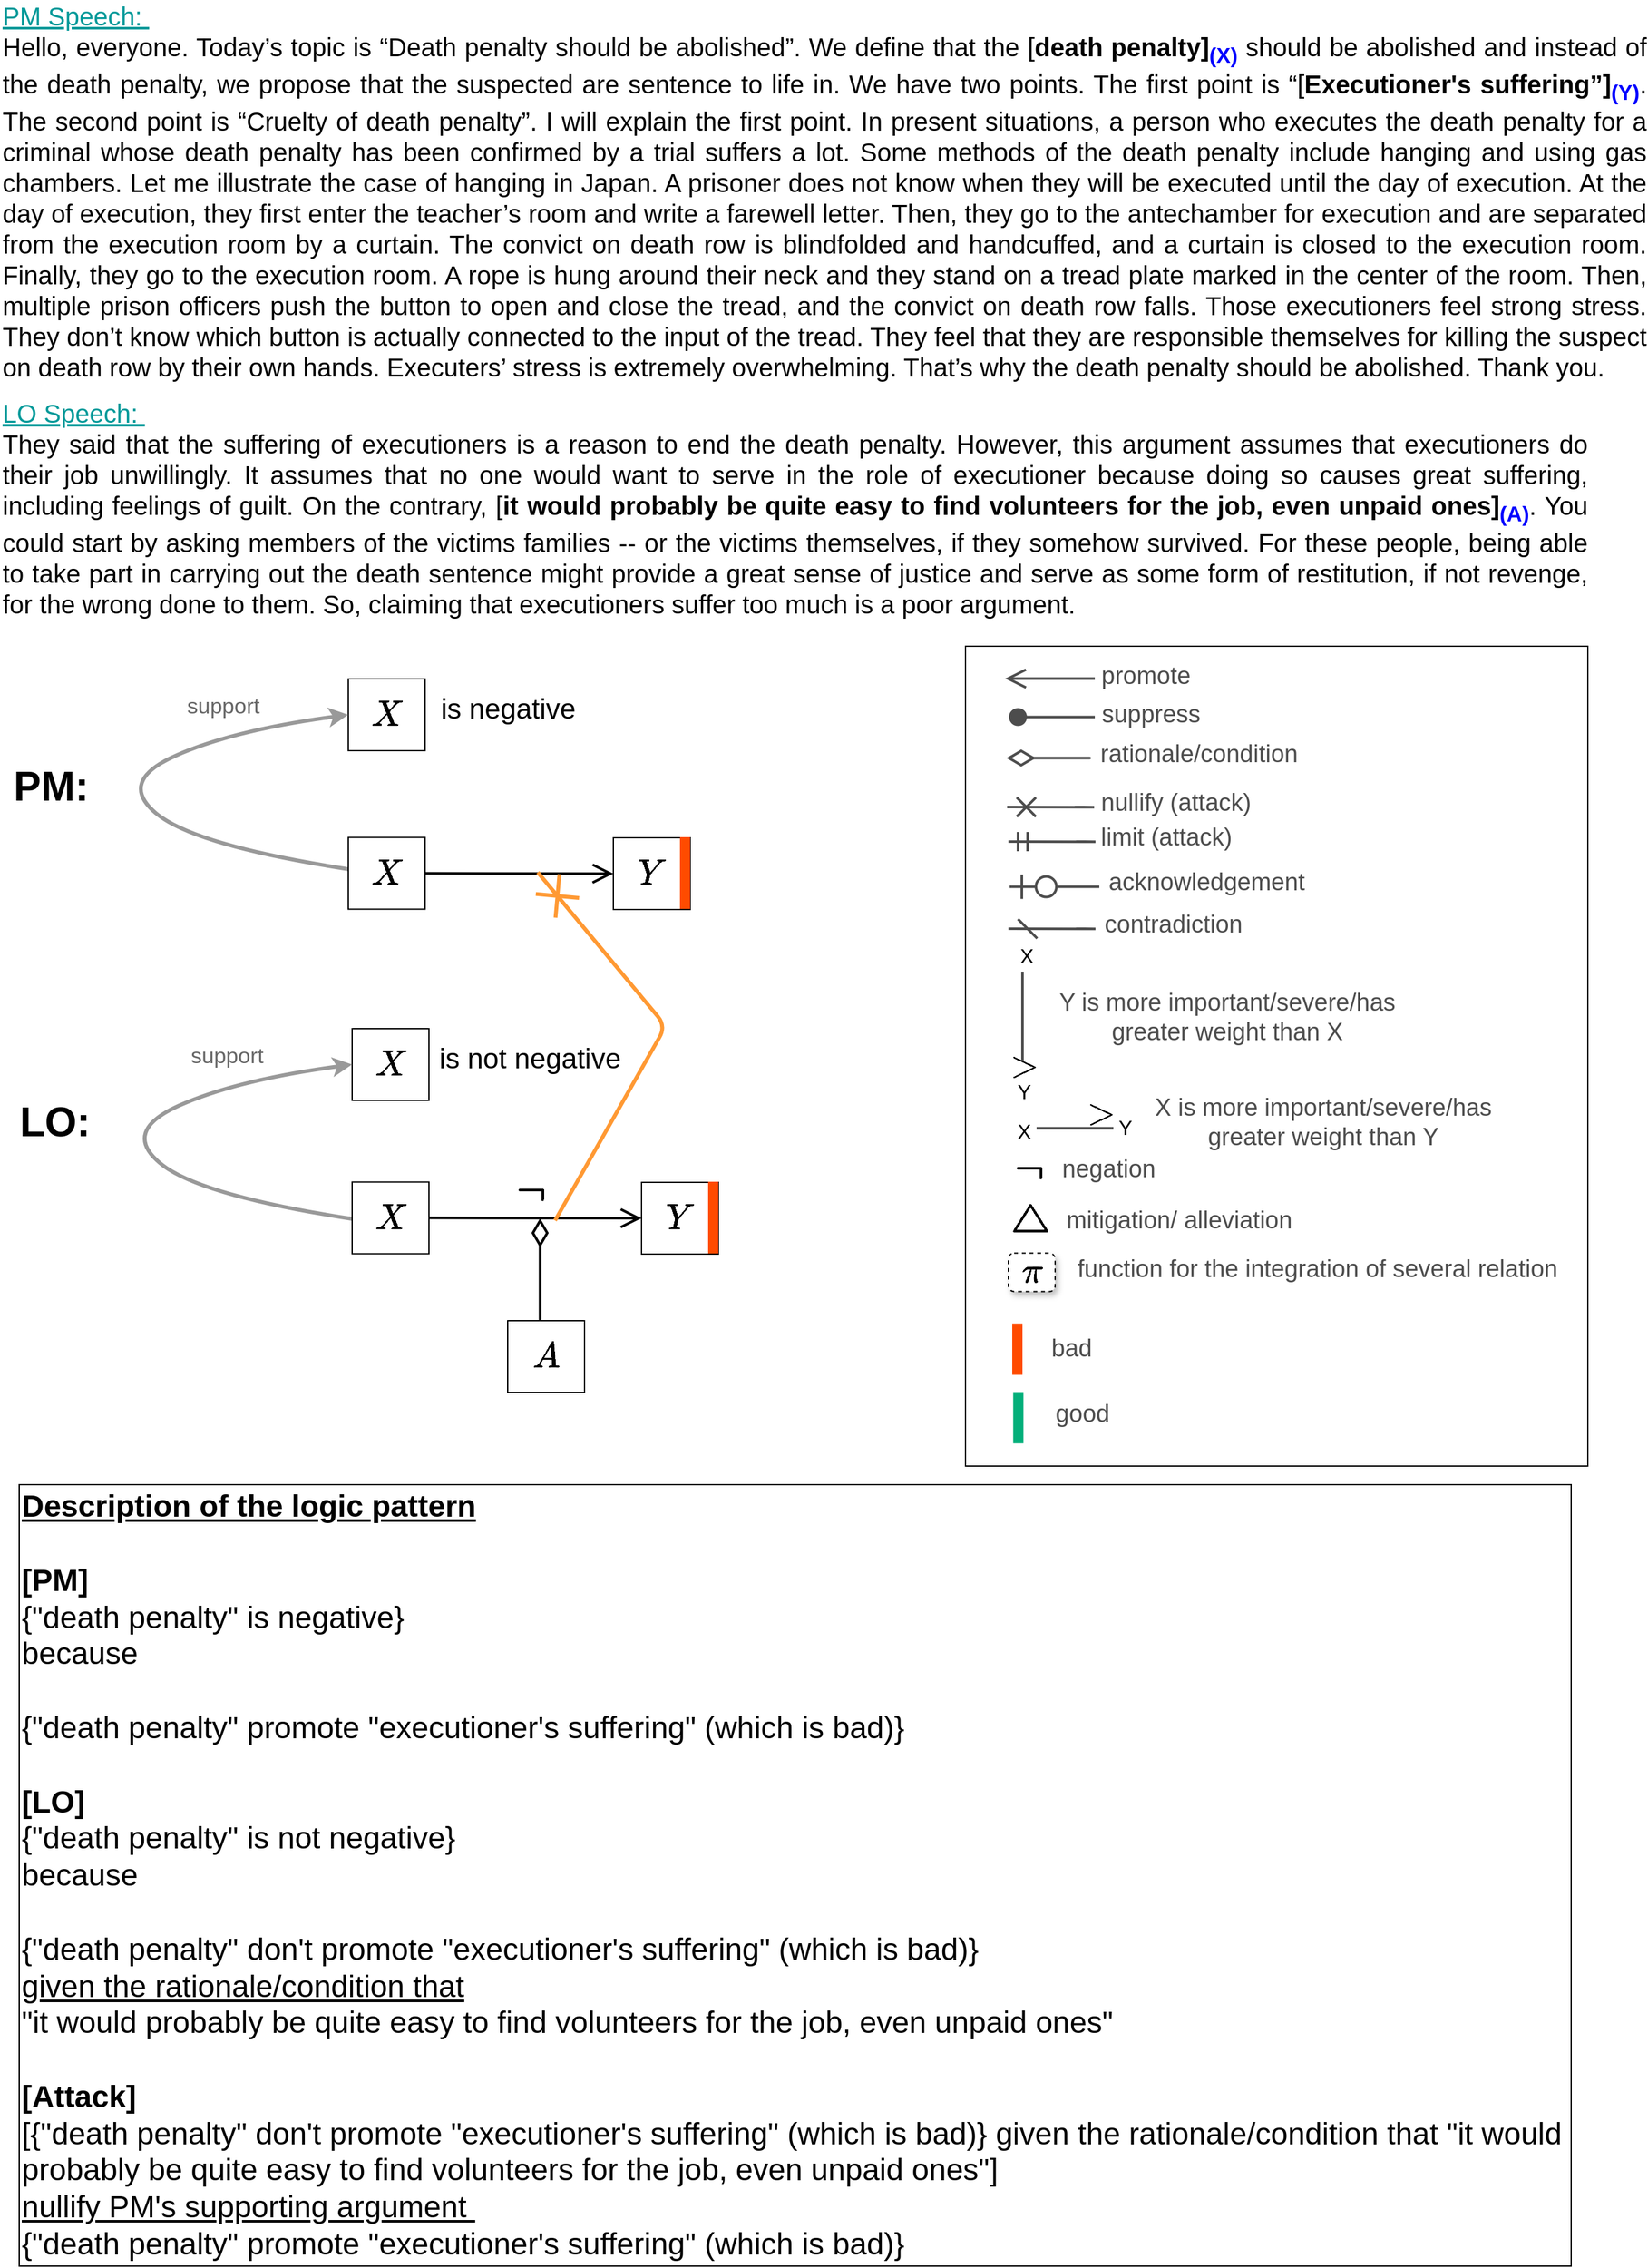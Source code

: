 <mxfile version="16.1.2" type="device"><diagram id="NebdKccpn1Tcwdz-Rh-k" name="Page-1"><mxGraphModel dx="1892" dy="1344" grid="1" gridSize="10" guides="1" tooltips="1" connect="1" arrows="1" fold="1" page="1" pageScale="1" pageWidth="1100" pageHeight="1700" math="1" shadow="0"><root><mxCell id="0"/><mxCell id="1" parent="0"/><mxCell id="UqYzVpXplDqsbALxIXjI-1" value="&lt;div style=&quot;text-align: justify ; font-size: 20px&quot;&gt;&lt;font style=&quot;font-size: 20px&quot; color=&quot;#009999&quot;&gt;&lt;u&gt;PM Speech:&amp;nbsp;&lt;/u&gt;&lt;/font&gt;&lt;/div&gt;&lt;div style=&quot;text-align: justify&quot;&gt;&lt;span style=&quot;font-size: 20px&quot;&gt;Hello, everyone. Today’s topic is “Death penalty should be abolished”. We define that the [&lt;b&gt;death penalty]&lt;sub&gt;&lt;font color=&quot;#0000ff&quot;&gt;(X)&lt;/font&gt;&lt;/sub&gt;&lt;/b&gt;&amp;nbsp;should be abolished and instead of the death penalty, we propose that the suspected are sentence to life in. We have two points. The first point is “[&lt;b&gt;Executioner's suffering”]&lt;sub&gt;&lt;font color=&quot;#0000ff&quot;&gt;(Y)&lt;/font&gt;&lt;/sub&gt;&lt;/b&gt;. The second point is “Cruelty of death penalty”. I will explain the first point. In present situations, a person who executes the death penalty for a criminal whose death penalty has been confirmed by a trial suffers a lot. Some methods of the death penalty include hanging and using gas chambers. Let me illustrate the case of hanging in Japan. A prisoner does not know when they will be executed until the day of execution. At the day of execution, they first enter the teacher’s room and write a farewell letter. Then, they go to the antechamber for execution and are separated from the execution room by a curtain. The convict on death row is blindfolded and handcuffed, and a curtain is closed to the execution room. Finally, they go to the execution room. A rope is hung around their neck and they stand on a tread plate marked in the center of the room. Then, multiple prison officers push the button to open and close the tread, and the convict on death row falls. Those executioners feel strong stress. They don’t know which button is actually connected to the input of the tread. They feel that they are responsible themselves for killing the suspect on death row by their own hands. Executers’ stress is extremely overwhelming. That’s why the death penalty should be abolished. Thank you.&lt;/span&gt;&lt;br&gt;&lt;/div&gt;" style="text;html=1;strokeColor=none;fillColor=none;align=left;verticalAlign=middle;whiteSpace=wrap;rounded=0;" parent="1" vertex="1"><mxGeometry x="550" y="63" width="1286" height="190" as="geometry"/></mxCell><mxCell id="UqYzVpXplDqsbALxIXjI-2" value="&lt;div style=&quot;text-align: justify ; font-size: 20px&quot;&gt;&lt;font style=&quot;font-size: 20px&quot; color=&quot;#009999&quot;&gt;&lt;u&gt;LO Speech:&amp;nbsp;&lt;/u&gt;&lt;/font&gt;&lt;/div&gt;&lt;div style=&quot;text-align: justify&quot;&gt;&lt;span style=&quot;font-size: 20px&quot;&gt;They said that the suffering of executioners is a reason to end the death penalty. However, this argument assumes that executioners do their job unwillingly. It assumes that no one would want to serve in the role of executioner because doing so causes great suffering, including feelings of guilt. On the contrary, [&lt;b&gt;it would probably be quite easy to find volunteers for the job, even unpaid ones]&lt;sub&gt;&lt;font color=&quot;#0000ff&quot;&gt;(A)&lt;/font&gt;&lt;/sub&gt;&lt;/b&gt;. You could start by asking members of the victims families -- or the victims themselves, if they somehow survived. For these people, being able to take part in carrying out the death sentence might provide a great sense of justice and serve as some form of restitution, if not revenge, for the wrong done to them. So, claiming that executioners suffer too much is a poor argument.&lt;/span&gt;&lt;br&gt;&lt;/div&gt;" style="text;html=1;strokeColor=none;fillColor=none;align=left;verticalAlign=middle;whiteSpace=wrap;rounded=0;" parent="1" vertex="1"><mxGeometry x="550" y="336" width="1240" height="140" as="geometry"/></mxCell><mxCell id="UqYzVpXplDqsbALxIXjI-18" value="&lt;font size=&quot;1&quot;&gt;&lt;b style=&quot;font-size: 32px&quot;&gt;PM:&lt;/b&gt;&lt;/font&gt;" style="text;html=1;strokeColor=none;fillColor=none;align=center;verticalAlign=middle;whiteSpace=wrap;rounded=0;" parent="1" vertex="1"><mxGeometry x="550" y="603" width="80" height="40" as="geometry"/></mxCell><mxCell id="UqYzVpXplDqsbALxIXjI-19" value="&lt;font size=&quot;1&quot;&gt;&lt;b style=&quot;font-size: 32px&quot;&gt;LO:&lt;/b&gt;&lt;/font&gt;" style="text;html=1;strokeColor=none;fillColor=none;align=center;verticalAlign=middle;whiteSpace=wrap;rounded=0;" parent="1" vertex="1"><mxGeometry x="553" y="864.75" width="80" height="40" as="geometry"/></mxCell><mxCell id="UqYzVpXplDqsbALxIXjI-66" value="&lt;font style=&quot;font-size: 24px&quot;&gt;$$X$$&lt;/font&gt;" style="whiteSpace=wrap;html=1;align=center;" parent="1" vertex="1"><mxGeometry x="822" y="539" width="60" height="56" as="geometry"/></mxCell><mxCell id="UqYzVpXplDqsbALxIXjI-67" value="&lt;font style=&quot;font-size: 22px&quot;&gt;is negative&lt;/font&gt;" style="text;html=1;strokeColor=none;fillColor=none;align=center;verticalAlign=middle;whiteSpace=wrap;rounded=0;" parent="1" vertex="1"><mxGeometry x="892" y="545.5" width="110" height="35" as="geometry"/></mxCell><mxCell id="UqYzVpXplDqsbALxIXjI-77" value="" style="curved=1;endArrow=classic;html=1;strokeWidth=3;exitX=0;exitY=0.5;exitDx=0;exitDy=0;entryX=0;entryY=0.5;entryDx=0;entryDy=0;strokeColor=#999999;" parent="1" target="UqYzVpXplDqsbALxIXjI-66" edge="1"><mxGeometry width="50" height="50" relative="1" as="geometry"><mxPoint x="822" y="687.5" as="sourcePoint"/><mxPoint x="592" y="639" as="targetPoint"/><Array as="points"><mxPoint x="702" y="669"/><mxPoint x="642" y="619"/><mxPoint x="732" y="579"/></Array></mxGeometry></mxCell><mxCell id="UqYzVpXplDqsbALxIXjI-78" value="&lt;font style=&quot;font-size: 17px&quot; color=&quot;#666666&quot;&gt;support&lt;/font&gt;" style="text;html=1;fillColor=none;align=center;verticalAlign=middle;whiteSpace=wrap;rounded=0;rotation=0;" parent="1" vertex="1"><mxGeometry x="692" y="545.5" width="65" height="30" as="geometry"/></mxCell><mxCell id="UqYzVpXplDqsbALxIXjI-79" value="&lt;font style=&quot;font-size: 24px&quot;&gt;$$X$$&lt;/font&gt;" style="whiteSpace=wrap;html=1;align=center;" parent="1" vertex="1"><mxGeometry x="825" y="812" width="60" height="56" as="geometry"/></mxCell><mxCell id="UqYzVpXplDqsbALxIXjI-80" value="&lt;font style=&quot;font-size: 22px&quot;&gt;is not negative&lt;/font&gt;" style="text;html=1;strokeColor=none;fillColor=none;align=center;verticalAlign=middle;whiteSpace=wrap;rounded=0;" parent="1" vertex="1"><mxGeometry x="890" y="818.5" width="148" height="35" as="geometry"/></mxCell><mxCell id="UqYzVpXplDqsbALxIXjI-85" value="" style="curved=1;endArrow=classic;html=1;strokeWidth=3;exitX=0;exitY=0.5;exitDx=0;exitDy=0;entryX=0;entryY=0.5;entryDx=0;entryDy=0;strokeColor=#999999;" parent="1" target="UqYzVpXplDqsbALxIXjI-79" edge="1"><mxGeometry width="50" height="50" relative="1" as="geometry"><mxPoint x="825" y="960.5" as="sourcePoint"/><mxPoint x="595" y="912" as="targetPoint"/><Array as="points"><mxPoint x="705" y="942"/><mxPoint x="645" y="892"/><mxPoint x="735" y="852"/></Array></mxGeometry></mxCell><mxCell id="UqYzVpXplDqsbALxIXjI-86" value="&lt;font style=&quot;font-size: 17px&quot; color=&quot;#666666&quot;&gt;support&lt;/font&gt;" style="text;html=1;fillColor=none;align=center;verticalAlign=middle;whiteSpace=wrap;rounded=0;rotation=0;" parent="1" vertex="1"><mxGeometry x="695" y="818.5" width="65" height="30" as="geometry"/></mxCell><mxCell id="NtoSjqE89IBoUMMxEz2x-3" value="&lt;span style=&quot;font-size: 24px&quot;&gt;$$X$$&lt;/span&gt;" style="whiteSpace=wrap;html=1;align=center;" parent="1" vertex="1"><mxGeometry x="822" y="662.75" width="60" height="56" as="geometry"/></mxCell><mxCell id="NtoSjqE89IBoUMMxEz2x-4" value="&lt;font style=&quot;font-size: 24px&quot;&gt;$$Y$$&lt;/font&gt;" style="whiteSpace=wrap;html=1;align=center;" parent="1" vertex="1"><mxGeometry x="1029" y="663" width="60" height="56" as="geometry"/></mxCell><mxCell id="NtoSjqE89IBoUMMxEz2x-5" value="" style="whiteSpace=wrap;html=1;fontColor=#666666;fillColor=#FF4B00;strokeColor=none;" parent="1" vertex="1"><mxGeometry x="1081" y="662.5" width="8" height="56" as="geometry"/></mxCell><mxCell id="NtoSjqE89IBoUMMxEz2x-6" value="" style="endArrow=open;html=1;fontColor=#666666;endSize=12;entryX=0;entryY=0.5;entryDx=0;entryDy=0;endFill=0;strokeWidth=2;exitX=1;exitY=0.5;exitDx=0;exitDy=0;" parent="1" source="NtoSjqE89IBoUMMxEz2x-3" target="NtoSjqE89IBoUMMxEz2x-4" edge="1"><mxGeometry width="50" height="50" relative="1" as="geometry"><mxPoint x="928" y="690.41" as="sourcePoint"/><mxPoint x="1020.0" y="690.41" as="targetPoint"/></mxGeometry></mxCell><mxCell id="NtoSjqE89IBoUMMxEz2x-7" value="&lt;span style=&quot;font-size: 24px&quot;&gt;$$X$$&lt;/span&gt;" style="whiteSpace=wrap;html=1;align=center;" parent="1" vertex="1"><mxGeometry x="825" y="931.75" width="60" height="56" as="geometry"/></mxCell><mxCell id="NtoSjqE89IBoUMMxEz2x-8" value="&lt;font style=&quot;font-size: 24px&quot;&gt;$$Y$$&lt;/font&gt;" style="whiteSpace=wrap;html=1;align=center;" parent="1" vertex="1"><mxGeometry x="1051" y="932" width="60" height="56" as="geometry"/></mxCell><mxCell id="NtoSjqE89IBoUMMxEz2x-9" value="" style="whiteSpace=wrap;html=1;fontColor=#666666;fillColor=#FF4B00;strokeColor=none;" parent="1" vertex="1"><mxGeometry x="1103" y="931.5" width="8" height="56" as="geometry"/></mxCell><mxCell id="NtoSjqE89IBoUMMxEz2x-10" value="" style="endArrow=open;html=1;fontColor=#666666;endSize=12;entryX=0;entryY=0.5;entryDx=0;entryDy=0;endFill=0;strokeWidth=2;exitX=1;exitY=0.5;exitDx=0;exitDy=0;" parent="1" source="NtoSjqE89IBoUMMxEz2x-7" target="NtoSjqE89IBoUMMxEz2x-8" edge="1"><mxGeometry width="50" height="50" relative="1" as="geometry"><mxPoint x="931" y="959.41" as="sourcePoint"/><mxPoint x="1023.0" y="959.41" as="targetPoint"/></mxGeometry></mxCell><mxCell id="NtoSjqE89IBoUMMxEz2x-11" value="&lt;font style=&quot;font-size: 26px&quot;&gt;$$\boldsymbol{\neg}$$&lt;/font&gt;" style="text;html=1;strokeColor=none;fillColor=none;align=center;verticalAlign=middle;whiteSpace=wrap;rounded=0;" parent="1" vertex="1"><mxGeometry x="921.5" y="918.75" width="85" height="43" as="geometry"/></mxCell><mxCell id="NtoSjqE89IBoUMMxEz2x-12" value="" style="endArrow=none;html=1;endSize=0;strokeColor=#000000;strokeWidth=2;startArrow=diamondThin;startFill=0;startSize=17;entryX=0.5;entryY=0;entryDx=0;entryDy=0;" parent="1" edge="1"><mxGeometry width="50" height="50" relative="1" as="geometry"><mxPoint x="971.79" y="960.0" as="sourcePoint"/><mxPoint x="971.79" y="1044.0" as="targetPoint"/><Array as="points"/></mxGeometry></mxCell><mxCell id="NtoSjqE89IBoUMMxEz2x-13" value="&lt;font style=&quot;font-size: 24px&quot;&gt;$$A$$&lt;/font&gt;" style="whiteSpace=wrap;html=1;align=center;" parent="1" vertex="1"><mxGeometry x="946.5" y="1040" width="60" height="56" as="geometry"/></mxCell><mxCell id="FrFUBQEVQmdQ0X_AFrUk-1" value="" style="rounded=0;whiteSpace=wrap;html=1;glass=0;sketch=0;strokeColor=default;fillColor=none;" parent="1" vertex="1"><mxGeometry x="1304" y="513.5" width="486" height="640" as="geometry"/></mxCell><mxCell id="FrFUBQEVQmdQ0X_AFrUk-2" value="" style="endArrow=ERzeroToOne;html=1;endFill=1;endSize=16;strokeWidth=2;strokeColor=#4D4D4D;" parent="1" edge="1"><mxGeometry width="50" height="50" relative="1" as="geometry"><mxPoint x="1408.5" y="701.25" as="sourcePoint"/><mxPoint x="1338.5" y="701.25" as="targetPoint"/></mxGeometry></mxCell><mxCell id="FrFUBQEVQmdQ0X_AFrUk-3" value="" style="endArrow=none;html=1;endSize=16;strokeWidth=2;strokeColor=#4D4D4D;" parent="1" edge="1"><mxGeometry width="50" height="50" relative="1" as="geometry"><mxPoint x="1348.5" y="837.5" as="sourcePoint"/><mxPoint x="1348.5" y="767.5" as="targetPoint"/></mxGeometry></mxCell><mxCell id="FrFUBQEVQmdQ0X_AFrUk-4" value="&lt;span style=&quot;font-size: 24px&quot;&gt;&lt;font style=&quot;font-size: 24px&quot;&gt;$$&amp;gt;$$&lt;/font&gt;&lt;/span&gt;" style="text;html=1;strokeColor=none;fillColor=none;align=center;verticalAlign=middle;whiteSpace=wrap;rounded=0;fontSize=24;fontStyle=1;horizontal=1;" parent="1" vertex="1"><mxGeometry x="1329.5" y="830.5" width="40" height="20" as="geometry"/></mxCell><mxCell id="FrFUBQEVQmdQ0X_AFrUk-5" value="&lt;span style=&quot;font-size: 19px&quot;&gt;Y is more important/severe/has greater weight than X&lt;/span&gt;" style="text;html=1;strokeColor=none;fillColor=none;align=center;verticalAlign=middle;whiteSpace=wrap;rounded=0;fontColor=#4D4D4D;" parent="1" vertex="1"><mxGeometry x="1360.5" y="777.5" width="294.5" height="50" as="geometry"/></mxCell><mxCell id="FrFUBQEVQmdQ0X_AFrUk-6" value="&lt;font style=&quot;font-size: 16px&quot;&gt;X&lt;/font&gt;" style="text;html=1;strokeColor=none;fillColor=none;align=center;verticalAlign=middle;whiteSpace=wrap;rounded=0;fontSize=14;" parent="1" vertex="1"><mxGeometry x="1331.5" y="745.25" width="40" height="20" as="geometry"/></mxCell><mxCell id="FrFUBQEVQmdQ0X_AFrUk-7" value="&lt;font style=&quot;font-size: 16px&quot;&gt;Y&lt;/font&gt;" style="text;html=1;strokeColor=none;fillColor=none;align=center;verticalAlign=middle;whiteSpace=wrap;rounded=0;fontSize=14;" parent="1" vertex="1"><mxGeometry x="1329.5" y="850.5" width="40" height="20" as="geometry"/></mxCell><mxCell id="FrFUBQEVQmdQ0X_AFrUk-8" value="" style="endArrow=none;html=1;endSize=0;strokeWidth=2;startArrow=cross;startFill=0;startSize=12;strokeColor=#4D4D4D;" parent="1" edge="1"><mxGeometry width="50" height="50" relative="1" as="geometry"><mxPoint x="1336.5" y="639" as="sourcePoint"/><mxPoint x="1404.5" y="639.12" as="targetPoint"/><Array as="points"><mxPoint x="1404.5" y="639.12"/><mxPoint x="1386.5" y="639"/></Array></mxGeometry></mxCell><mxCell id="FrFUBQEVQmdQ0X_AFrUk-9" value="&lt;font style=&quot;font-size: 19px&quot;&gt;nullify (attack)&lt;/font&gt;" style="text;html=1;strokeColor=none;fillColor=none;align=center;verticalAlign=middle;whiteSpace=wrap;rounded=0;fontColor=#4D4D4D;" parent="1" vertex="1"><mxGeometry x="1398.5" y="619.25" width="138.5" height="34" as="geometry"/></mxCell><mxCell id="FrFUBQEVQmdQ0X_AFrUk-10" value="" style="endArrow=open;html=1;fontColor=#666666;endSize=12;endFill=0;strokeWidth=2;strokeColor=#4D4D4D;" parent="1" edge="1"><mxGeometry width="50" height="50" relative="1" as="geometry"><mxPoint x="1405" y="538.75" as="sourcePoint"/><mxPoint x="1335" y="538.75" as="targetPoint"/></mxGeometry></mxCell><mxCell id="FrFUBQEVQmdQ0X_AFrUk-11" value="&lt;span style=&quot;font-size: 19px&quot;&gt;promote&lt;/span&gt;" style="text;html=1;strokeColor=none;fillColor=none;align=center;verticalAlign=middle;whiteSpace=wrap;rounded=0;fontColor=#4D4D4D;" parent="1" vertex="1"><mxGeometry x="1405" y="519.75" width="80" height="34" as="geometry"/></mxCell><mxCell id="FrFUBQEVQmdQ0X_AFrUk-12" value="" style="endArrow=oval;html=1;fontColor=#666666;endSize=12;endFill=1;strokeWidth=2;strokeColor=#4D4D4D;" parent="1" edge="1"><mxGeometry width="50" height="50" relative="1" as="geometry"><mxPoint x="1405" y="568.75" as="sourcePoint"/><mxPoint x="1345" y="568.75" as="targetPoint"/></mxGeometry></mxCell><mxCell id="FrFUBQEVQmdQ0X_AFrUk-13" value="&lt;span style=&quot;font-size: 19px&quot;&gt;suppress&lt;/span&gt;" style="text;html=1;strokeColor=none;fillColor=none;align=center;verticalAlign=middle;whiteSpace=wrap;rounded=0;fontColor=#4D4D4D;" parent="1" vertex="1"><mxGeometry x="1409" y="549.75" width="80" height="34" as="geometry"/></mxCell><mxCell id="FrFUBQEVQmdQ0X_AFrUk-14" value="" style="endArrow=none;html=1;endSize=0;strokeWidth=2;startArrow=diamondThin;startFill=0;startSize=17;strokeColor=#4D4D4D;" parent="1" edge="1"><mxGeometry width="50" height="50" relative="1" as="geometry"><mxPoint x="1336" y="600.75" as="sourcePoint"/><mxPoint x="1374" y="600.75" as="targetPoint"/><Array as="points"><mxPoint x="1406" y="600.75"/><mxPoint x="1384" y="600.75"/></Array></mxGeometry></mxCell><mxCell id="FrFUBQEVQmdQ0X_AFrUk-15" value="&lt;font style=&quot;font-size: 19px&quot;&gt;rationale/condition&lt;/font&gt;" style="text;html=1;strokeColor=none;fillColor=none;align=center;verticalAlign=middle;whiteSpace=wrap;rounded=0;fontColor=#4D4D4D;" parent="1" vertex="1"><mxGeometry x="1401" y="580.75" width="171" height="34" as="geometry"/></mxCell><mxCell id="FrFUBQEVQmdQ0X_AFrUk-16" value="&lt;font style=&quot;font-size: 19px&quot;&gt;acknowledgement&lt;/font&gt;" style="text;html=1;strokeColor=none;fillColor=none;align=center;verticalAlign=middle;whiteSpace=wrap;rounded=0;fontColor=#4D4D4D;" parent="1" vertex="1"><mxGeometry x="1409" y="681.25" width="167" height="34" as="geometry"/></mxCell><mxCell id="FrFUBQEVQmdQ0X_AFrUk-17" value="" style="endArrow=none;html=1;endSize=16;strokeWidth=2;strokeColor=#4D4D4D;" parent="1" edge="1"><mxGeometry width="50" height="50" relative="1" as="geometry"><mxPoint x="1419.5" y="889.75" as="sourcePoint"/><mxPoint x="1359.5" y="889.75" as="targetPoint"/></mxGeometry></mxCell><mxCell id="FrFUBQEVQmdQ0X_AFrUk-18" value="&lt;span style=&quot;font-size: 24px&quot;&gt;&lt;font style=&quot;font-size: 24px&quot;&gt;$$&amp;gt;$$&lt;/font&gt;&lt;/span&gt;" style="text;html=1;strokeColor=none;fillColor=none;align=center;verticalAlign=middle;whiteSpace=wrap;rounded=0;fontSize=24;fontStyle=1;horizontal=1;" parent="1" vertex="1"><mxGeometry x="1389.5" y="867.75" width="40" height="20" as="geometry"/></mxCell><mxCell id="FrFUBQEVQmdQ0X_AFrUk-19" value="&lt;font style=&quot;font-size: 16px&quot;&gt;X&lt;/font&gt;" style="text;html=1;strokeColor=none;fillColor=none;align=center;verticalAlign=middle;whiteSpace=wrap;rounded=0;fontSize=14;" parent="1" vertex="1"><mxGeometry x="1329.5" y="881.75" width="40" height="20" as="geometry"/></mxCell><mxCell id="FrFUBQEVQmdQ0X_AFrUk-20" value="&lt;font style=&quot;font-size: 16px&quot;&gt;Y&lt;/font&gt;" style="text;html=1;strokeColor=none;fillColor=none;align=center;verticalAlign=middle;whiteSpace=wrap;rounded=0;fontSize=14;" parent="1" vertex="1"><mxGeometry x="1408.5" y="878.75" width="40" height="20" as="geometry"/></mxCell><mxCell id="FrFUBQEVQmdQ0X_AFrUk-21" value="&lt;span style=&quot;font-size: 19px&quot;&gt;X is more important/severe/has greater weight&amp;nbsp;&lt;/span&gt;&lt;span style=&quot;font-size: 19px&quot;&gt;than Y&lt;/span&gt;" style="text;html=1;strokeColor=none;fillColor=none;align=center;verticalAlign=middle;whiteSpace=wrap;rounded=0;fontColor=#4D4D4D;" parent="1" vertex="1"><mxGeometry x="1449.5" y="867.75" width="266.5" height="34" as="geometry"/></mxCell><mxCell id="FrFUBQEVQmdQ0X_AFrUk-22" value="" style="endArrow=none;html=1;endSize=0;strokeWidth=2;startArrow=dash;startFill=0;startSize=12;strokeColor=#4D4D4D;" parent="1" edge="1"><mxGeometry width="50" height="50" relative="1" as="geometry"><mxPoint x="1337.5" y="734" as="sourcePoint"/><mxPoint x="1405.5" y="734.12" as="targetPoint"/><Array as="points"><mxPoint x="1405.5" y="734.12"/><mxPoint x="1387.5" y="734"/></Array></mxGeometry></mxCell><mxCell id="FrFUBQEVQmdQ0X_AFrUk-23" value="&lt;font style=&quot;font-size: 19px&quot;&gt;contradiction&lt;/font&gt;" style="text;html=1;strokeColor=none;fillColor=none;align=center;verticalAlign=middle;whiteSpace=wrap;rounded=0;fontColor=#4D4D4D;" parent="1" vertex="1"><mxGeometry x="1411.5" y="714.25" width="109" height="34" as="geometry"/></mxCell><mxCell id="FrFUBQEVQmdQ0X_AFrUk-24" value="" style="whiteSpace=wrap;html=1;fontColor=#666666;strokeColor=none;fillColor=#FF4B00;" parent="1" vertex="1"><mxGeometry x="1340.5" y="1042.25" width="8" height="40" as="geometry"/></mxCell><mxCell id="FrFUBQEVQmdQ0X_AFrUk-25" value="&lt;span style=&quot;font-size: 19px&quot;&gt;bad&lt;/span&gt;" style="text;html=1;strokeColor=none;fillColor=none;align=center;verticalAlign=middle;whiteSpace=wrap;rounded=0;fontColor=#4D4D4D;" parent="1" vertex="1"><mxGeometry x="1359" y="1045.25" width="55.5" height="34" as="geometry"/></mxCell><mxCell id="FrFUBQEVQmdQ0X_AFrUk-26" value="" style="whiteSpace=wrap;html=1;fontColor=#666666;strokeColor=none;fillColor=#03AF7A;" parent="1" vertex="1"><mxGeometry x="1341.25" y="1095.75" width="8" height="40" as="geometry"/></mxCell><mxCell id="FrFUBQEVQmdQ0X_AFrUk-27" value="&lt;span style=&quot;font-size: 19px&quot;&gt;good&lt;/span&gt;" style="text;html=1;strokeColor=none;fillColor=none;align=center;verticalAlign=middle;whiteSpace=wrap;rounded=0;fontColor=#4D4D4D;" parent="1" vertex="1"><mxGeometry x="1362" y="1095.75" width="66.5" height="34" as="geometry"/></mxCell><mxCell id="FrFUBQEVQmdQ0X_AFrUk-28" value="&lt;span style=&quot;font-size: 19px&quot;&gt;mitigation/&amp;nbsp;&lt;/span&gt;&lt;span style=&quot;font-size: 19px&quot;&gt;alleviation&lt;/span&gt;" style="text;html=1;strokeColor=none;fillColor=none;align=center;verticalAlign=middle;whiteSpace=wrap;rounded=0;fontColor=#4D4D4D;" parent="1" vertex="1"><mxGeometry x="1378.25" y="945" width="186" height="34" as="geometry"/></mxCell><mxCell id="FrFUBQEVQmdQ0X_AFrUk-29" value="&lt;font style=&quot;font-size: 26px&quot;&gt;$$\boldsymbol{\triangle}$$&lt;/font&gt;" style="text;html=1;strokeColor=none;fillColor=none;align=center;verticalAlign=middle;whiteSpace=wrap;rounded=0;" parent="1" vertex="1"><mxGeometry x="1325.25" y="944" width="60" height="35" as="geometry"/></mxCell><mxCell id="FrFUBQEVQmdQ0X_AFrUk-30" value="&lt;font style=&quot;font-size: 26px&quot;&gt;$$\boldsymbol{\neg}$$&lt;/font&gt;" style="text;html=1;strokeColor=none;fillColor=none;align=center;verticalAlign=middle;whiteSpace=wrap;rounded=0;" parent="1" vertex="1"><mxGeometry x="1323.5" y="905" width="60" height="35" as="geometry"/></mxCell><mxCell id="FrFUBQEVQmdQ0X_AFrUk-31" value="&lt;span style=&quot;font-size: 19px&quot;&gt;negation&lt;/span&gt;" style="text;html=1;strokeColor=none;fillColor=none;align=center;verticalAlign=middle;whiteSpace=wrap;rounded=0;fontColor=#4D4D4D;" parent="1" vertex="1"><mxGeometry x="1376" y="905" width="80" height="34" as="geometry"/></mxCell><mxCell id="FrFUBQEVQmdQ0X_AFrUk-32" value="&lt;font style=&quot;font-size: 24px&quot;&gt;$$\pi$$&lt;/font&gt;" style="whiteSpace=wrap;html=1;dashed=1;perimeterSpacing=0;shadow=1;align=center;rounded=1;" parent="1" vertex="1"><mxGeometry x="1337.5" y="987.25" width="36.5" height="30" as="geometry"/></mxCell><mxCell id="FrFUBQEVQmdQ0X_AFrUk-33" value="&lt;span style=&quot;font-size: 19px&quot;&gt;function for the integration of several relation&lt;/span&gt;" style="text;html=1;strokeColor=none;fillColor=none;align=center;verticalAlign=middle;whiteSpace=wrap;rounded=0;fontColor=#4D4D4D;" parent="1" vertex="1"><mxGeometry x="1378.25" y="983.25" width="401.75" height="34" as="geometry"/></mxCell><mxCell id="FrFUBQEVQmdQ0X_AFrUk-34" value="" style="endArrow=none;html=1;endSize=0;strokeWidth=2;startArrow=ERmandOne;startFill=0;startSize=12;strokeColor=#4D4D4D;" parent="1" edge="1"><mxGeometry width="50" height="50" relative="1" as="geometry"><mxPoint x="1337.5" y="666.0" as="sourcePoint"/><mxPoint x="1405.5" y="666.12" as="targetPoint"/><Array as="points"><mxPoint x="1405.5" y="666.12"/><mxPoint x="1387.5" y="666"/></Array></mxGeometry></mxCell><mxCell id="FrFUBQEVQmdQ0X_AFrUk-35" value="&lt;span style=&quot;font-size: 19px&quot;&gt;limit (attack)&lt;/span&gt;" style="text;html=1;strokeColor=none;fillColor=none;align=center;verticalAlign=middle;whiteSpace=wrap;rounded=0;fontColor=#4D4D4D;" parent="1" vertex="1"><mxGeometry x="1396.5" y="646.25" width="127.5" height="34" as="geometry"/></mxCell><mxCell id="SwkmnEeTK5SMWLCf_8vn-1" value="" style="endArrow=none;html=1;endSize=0;strokeWidth=3;startArrow=cross;startFill=0;startSize=20;strokeColor=#FF9933;entryX=1;entryY=1;entryDx=0;entryDy=0;" parent="1" edge="1"><mxGeometry width="50" height="50" relative="1" as="geometry"><mxPoint x="970" y="690" as="sourcePoint"/><mxPoint x="983.5" y="961.75" as="targetPoint"/><Array as="points"><mxPoint x="1070" y="810"/></Array></mxGeometry></mxCell><mxCell id="SwkmnEeTK5SMWLCf_8vn-2" value="&lt;b&gt;&lt;u&gt;Description of the logic pattern&lt;br&gt;&lt;/u&gt;&lt;br&gt;[PM]&lt;/b&gt;&lt;br&gt;{&quot;death penalty&quot; is negative}&lt;br&gt;because&lt;br&gt;&lt;br&gt;{&quot;death penalty&quot; promote &quot;executioner's suffering&quot; (which is bad)}&lt;br&gt;&lt;br&gt;&lt;b&gt;[LO]&lt;/b&gt;&lt;br&gt;{&quot;death penalty&quot; is not negative}&lt;br&gt;because&lt;br&gt;&lt;br&gt;&lt;span style=&quot;font-size: 24px&quot;&gt;{&quot;death penalty&quot; don't promote &quot;executioner's suffering&quot; (which is bad)}&lt;/span&gt;&lt;br&gt;&lt;u&gt;given the rationale/condition that&lt;br&gt;&lt;/u&gt;&quot;it would probably be quite easy to find volunteers for the job, even unpaid ones&quot;&lt;br&gt;&lt;br&gt;&lt;b&gt;[Attack]&lt;/b&gt;&lt;br&gt;&lt;div&gt;&lt;span&gt;&lt;div&gt;&lt;div&gt;&lt;span style=&quot;font-size: 24px&quot;&gt;[{&quot;death penalty&quot; don't promote &quot;executioner's suffering&quot; (which is bad)}&amp;nbsp;&lt;/span&gt;&lt;span&gt;given the rationale/condition that&amp;nbsp;&lt;/span&gt;&lt;span&gt;&quot;it would probably be quite easy to find volunteers for the job, even unpaid ones&quot;]&lt;/span&gt;&lt;/div&gt;&lt;/div&gt;&lt;div&gt;&lt;u&gt;nullify PM's supporting argument&amp;nbsp;&lt;/u&gt;&lt;/div&gt;&lt;div&gt;&lt;span style=&quot;font-size: 24px&quot;&gt;{&quot;death penalty&quot; promote &quot;executioner's suffering&quot; (which is bad)}&lt;/span&gt;&lt;br&gt;&lt;/div&gt;&lt;/span&gt;&lt;/div&gt;" style="rounded=0;whiteSpace=wrap;html=1;fontSize=24;strokeColor=default;align=left;" parent="1" vertex="1"><mxGeometry x="565" y="1168" width="1212" height="610" as="geometry"/></mxCell></root></mxGraphModel></diagram></mxfile>